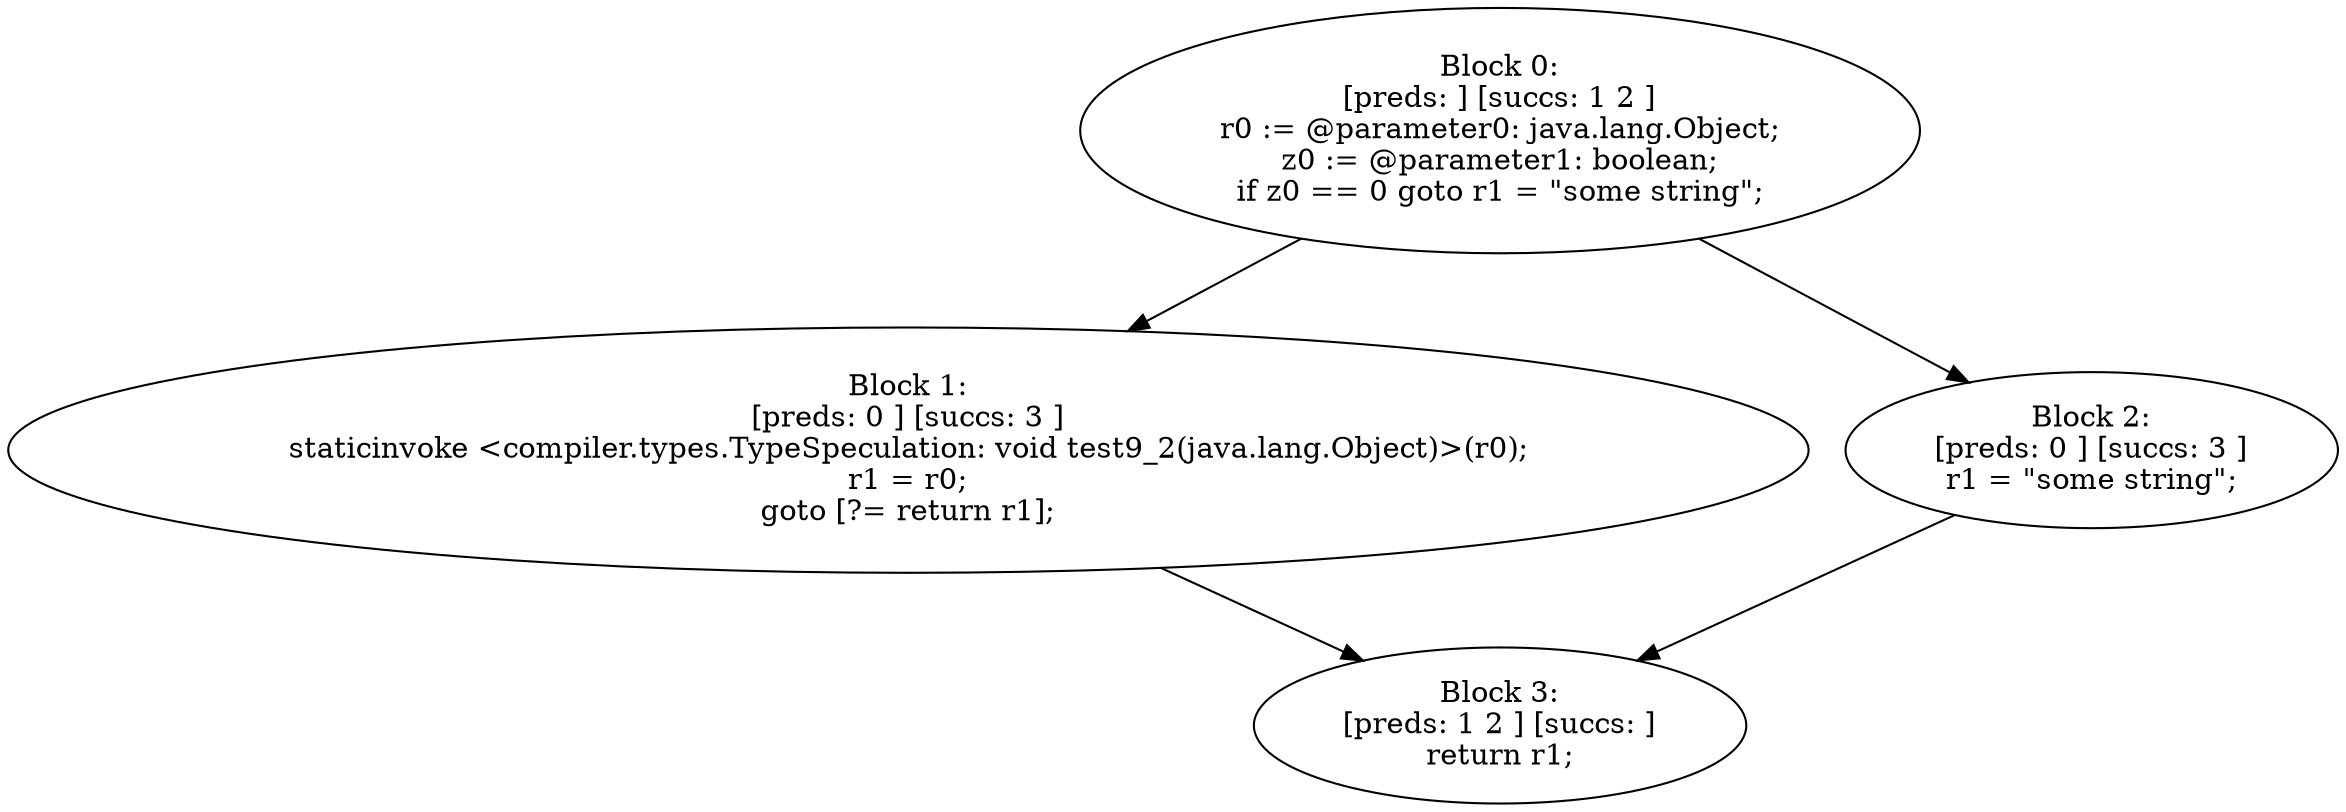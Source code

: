 digraph "unitGraph" {
    "Block 0:
[preds: ] [succs: 1 2 ]
r0 := @parameter0: java.lang.Object;
z0 := @parameter1: boolean;
if z0 == 0 goto r1 = \"some string\";
"
    "Block 1:
[preds: 0 ] [succs: 3 ]
staticinvoke <compiler.types.TypeSpeculation: void test9_2(java.lang.Object)>(r0);
r1 = r0;
goto [?= return r1];
"
    "Block 2:
[preds: 0 ] [succs: 3 ]
r1 = \"some string\";
"
    "Block 3:
[preds: 1 2 ] [succs: ]
return r1;
"
    "Block 0:
[preds: ] [succs: 1 2 ]
r0 := @parameter0: java.lang.Object;
z0 := @parameter1: boolean;
if z0 == 0 goto r1 = \"some string\";
"->"Block 1:
[preds: 0 ] [succs: 3 ]
staticinvoke <compiler.types.TypeSpeculation: void test9_2(java.lang.Object)>(r0);
r1 = r0;
goto [?= return r1];
";
    "Block 0:
[preds: ] [succs: 1 2 ]
r0 := @parameter0: java.lang.Object;
z0 := @parameter1: boolean;
if z0 == 0 goto r1 = \"some string\";
"->"Block 2:
[preds: 0 ] [succs: 3 ]
r1 = \"some string\";
";
    "Block 1:
[preds: 0 ] [succs: 3 ]
staticinvoke <compiler.types.TypeSpeculation: void test9_2(java.lang.Object)>(r0);
r1 = r0;
goto [?= return r1];
"->"Block 3:
[preds: 1 2 ] [succs: ]
return r1;
";
    "Block 2:
[preds: 0 ] [succs: 3 ]
r1 = \"some string\";
"->"Block 3:
[preds: 1 2 ] [succs: ]
return r1;
";
}
